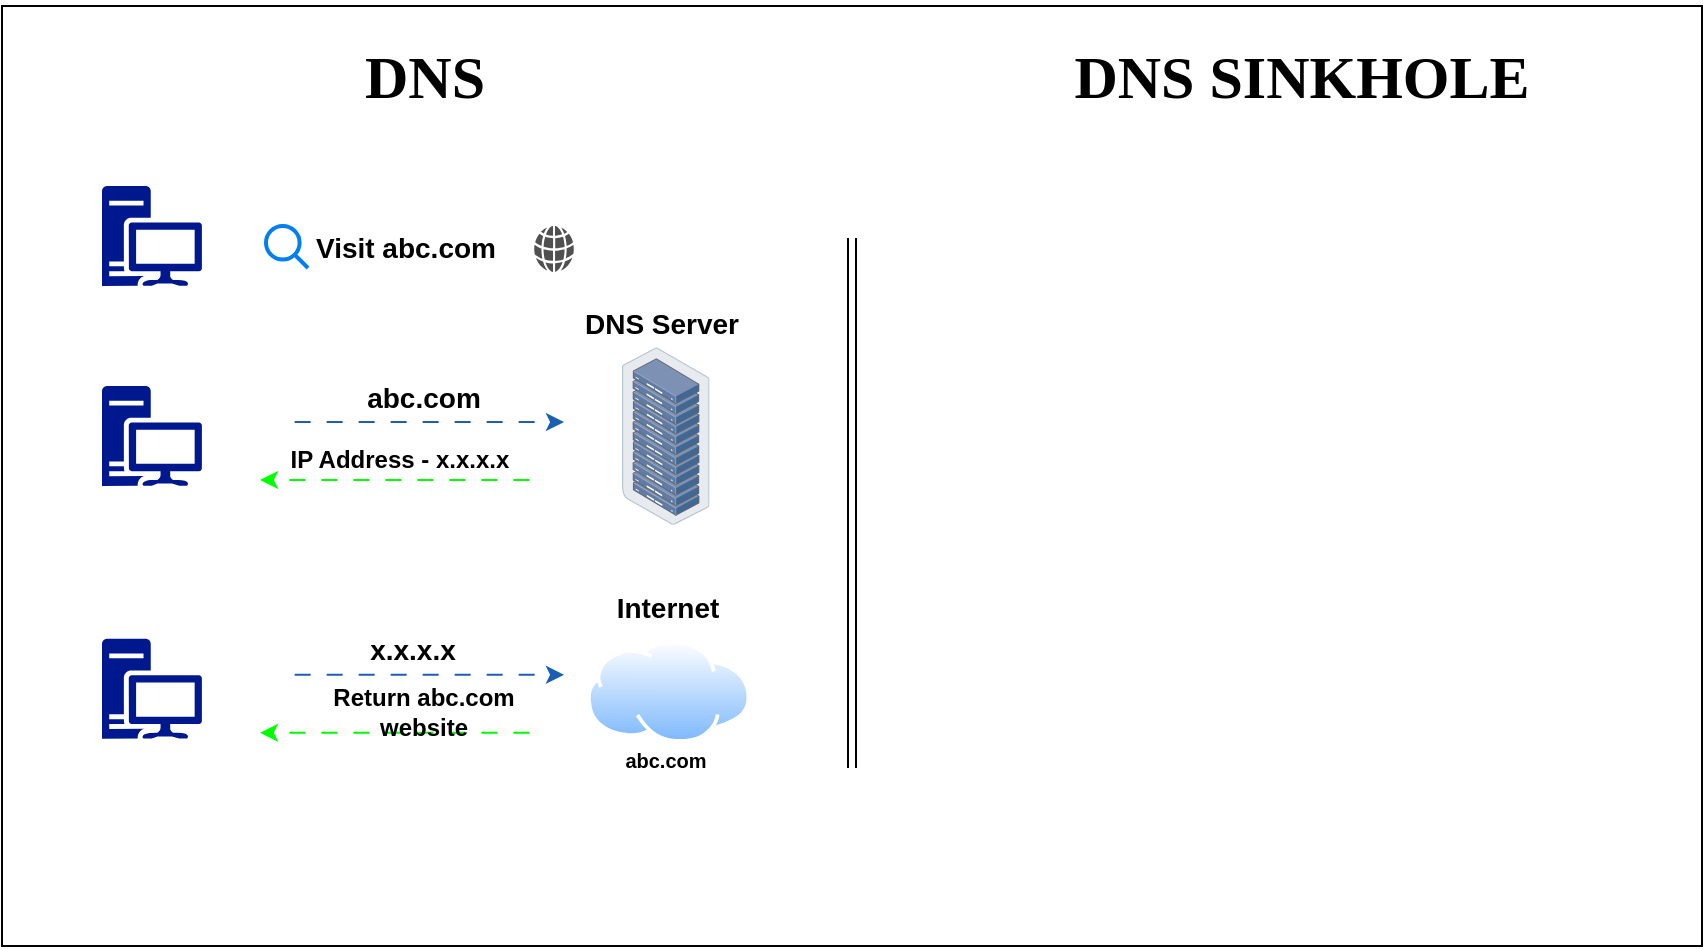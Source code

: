 <mxfile version="24.3.1" type="github">
  <diagram name="Page-1" id="lmPlgZIKMHCFA8fSlBm_">
    <mxGraphModel dx="1035" dy="1666" grid="1" gridSize="10" guides="1" tooltips="1" connect="1" arrows="1" fold="1" page="1" pageScale="1" pageWidth="850" pageHeight="1100" math="0" shadow="0">
      <root>
        <mxCell id="0" />
        <mxCell id="1" parent="0" />
        <mxCell id="bl0-9IWzGgUpa8_CMuyC-1" value="" style="rounded=0;whiteSpace=wrap;html=1;" vertex="1" parent="1">
          <mxGeometry width="850" height="470" as="geometry" />
        </mxCell>
        <mxCell id="bl0-9IWzGgUpa8_CMuyC-3" value="" style="shape=link;html=1;rounded=0;" edge="1" parent="1">
          <mxGeometry width="100" relative="1" as="geometry">
            <mxPoint x="425" y="116" as="sourcePoint" />
            <mxPoint x="425" y="381" as="targetPoint" />
          </mxGeometry>
        </mxCell>
        <mxCell id="bl0-9IWzGgUpa8_CMuyC-4" value="" style="sketch=0;aspect=fixed;pointerEvents=1;shadow=0;dashed=0;html=1;strokeColor=none;labelPosition=center;verticalLabelPosition=bottom;verticalAlign=top;align=center;fillColor=#00188D;shape=mxgraph.mscae.enterprise.workstation_client" vertex="1" parent="1">
          <mxGeometry x="50" y="90" width="50" height="50" as="geometry" />
        </mxCell>
        <mxCell id="bl0-9IWzGgUpa8_CMuyC-6" value="" style="image;aspect=fixed;perimeter=ellipsePerimeter;html=1;align=center;shadow=0;dashed=0;spacingTop=3;image=img/lib/active_directory/internet_cloud.svg;" vertex="1" parent="1">
          <mxGeometry x="292.46" y="316.9" width="81.74" height="51.5" as="geometry" />
        </mxCell>
        <mxCell id="bl0-9IWzGgUpa8_CMuyC-7" value="" style="shape=image;html=1;verticalAlign=top;verticalLabelPosition=bottom;labelBackgroundColor=#ffffff;imageAspect=0;aspect=fixed;image=https://cdn0.iconfinder.com/data/icons/kameleon-free-pack/110/Hacker-128.png" vertex="1" parent="1">
          <mxGeometry x="690" y="286.4" width="128" height="128" as="geometry" />
        </mxCell>
        <mxCell id="bl0-9IWzGgUpa8_CMuyC-10" value="&lt;b&gt;&lt;font style=&quot;font-size: 14px;&quot;&gt;Visit abc.com&lt;br&gt;&lt;/font&gt;&lt;/b&gt;" style="text;html=1;align=center;verticalAlign=middle;whiteSpace=wrap;rounded=0;" vertex="1" parent="1">
          <mxGeometry x="132" y="105.5" width="140" height="30" as="geometry" />
        </mxCell>
        <mxCell id="bl0-9IWzGgUpa8_CMuyC-11" value="" style="sketch=0;pointerEvents=1;shadow=0;dashed=0;html=1;strokeColor=none;fillColor=#505050;labelPosition=center;verticalLabelPosition=bottom;verticalAlign=top;outlineConnect=0;align=center;shape=mxgraph.office.concepts.globe_internet;" vertex="1" parent="1">
          <mxGeometry x="266" y="110" width="20" height="23" as="geometry" />
        </mxCell>
        <mxCell id="bl0-9IWzGgUpa8_CMuyC-12" value="" style="sketch=0;aspect=fixed;pointerEvents=1;shadow=0;dashed=0;html=1;strokeColor=none;labelPosition=center;verticalLabelPosition=bottom;verticalAlign=top;align=center;fillColor=#00188D;shape=mxgraph.mscae.enterprise.workstation_client" vertex="1" parent="1">
          <mxGeometry x="50" y="190" width="50" height="50" as="geometry" />
        </mxCell>
        <mxCell id="bl0-9IWzGgUpa8_CMuyC-13" value="" style="image;points=[];aspect=fixed;html=1;align=center;shadow=0;dashed=0;image=img/lib/allied_telesis/storage/Datacenter_Server_Rack.svg;" vertex="1" parent="1">
          <mxGeometry x="310" y="170.6" width="43.8" height="88.8" as="geometry" />
        </mxCell>
        <mxCell id="bl0-9IWzGgUpa8_CMuyC-15" value="&lt;font style=&quot;font-size: 14px;&quot;&gt;&lt;b&gt;abc.com &lt;br&gt;&lt;/b&gt;&lt;/font&gt;" style="text;html=1;align=center;verticalAlign=middle;whiteSpace=wrap;rounded=0;" vertex="1" parent="1">
          <mxGeometry x="141.1" y="181" width="140" height="30" as="geometry" />
        </mxCell>
        <mxCell id="bl0-9IWzGgUpa8_CMuyC-16" value="" style="endArrow=classic;html=1;rounded=0;flowAnimation=1;strokeColor=#1a5fb4;" edge="1" parent="1">
          <mxGeometry width="50" height="50" relative="1" as="geometry">
            <mxPoint x="141" y="208" as="sourcePoint" />
            <mxPoint x="281" y="208" as="targetPoint" />
          </mxGeometry>
        </mxCell>
        <mxCell id="bl0-9IWzGgUpa8_CMuyC-17" value="&lt;font style=&quot;font-size: 14px;&quot;&gt;&lt;b&gt;DNS Server&lt;br&gt;&lt;/b&gt;&lt;/font&gt;" style="text;html=1;align=center;verticalAlign=middle;whiteSpace=wrap;rounded=0;" vertex="1" parent="1">
          <mxGeometry x="286.1" y="143.6" width="88.1" height="30" as="geometry" />
        </mxCell>
        <mxCell id="bl0-9IWzGgUpa8_CMuyC-21" value="&lt;b&gt;IP Address - x.x.x.x&lt;br&gt;&lt;/b&gt;" style="text;html=1;align=center;verticalAlign=middle;whiteSpace=wrap;rounded=0;" vertex="1" parent="1">
          <mxGeometry x="129.1" y="212" width="140" height="30" as="geometry" />
        </mxCell>
        <mxCell id="bl0-9IWzGgUpa8_CMuyC-22" value="" style="endArrow=classic;html=1;rounded=0;flowAnimation=1;strokeColor=#00ff00;" edge="1" parent="1">
          <mxGeometry width="50" height="50" relative="1" as="geometry">
            <mxPoint x="269" y="237" as="sourcePoint" />
            <mxPoint x="129" y="237" as="targetPoint" />
          </mxGeometry>
        </mxCell>
        <mxCell id="bl0-9IWzGgUpa8_CMuyC-30" value="" style="endArrow=classic;html=1;rounded=0;flowAnimation=1;fillColor=#60a917;strokeColor=#00ff00;" edge="1" parent="1">
          <mxGeometry width="50" height="50" relative="1" as="geometry">
            <mxPoint x="269" y="363.4" as="sourcePoint" />
            <mxPoint x="129" y="363.4" as="targetPoint" />
          </mxGeometry>
        </mxCell>
        <mxCell id="bl0-9IWzGgUpa8_CMuyC-31" value="&lt;b&gt;Return abc.com website&lt;br&gt;&lt;/b&gt;" style="text;html=1;align=center;verticalAlign=middle;whiteSpace=wrap;rounded=0;" vertex="1" parent="1">
          <mxGeometry x="141.1" y="338.4" width="140" height="30" as="geometry" />
        </mxCell>
        <mxCell id="bl0-9IWzGgUpa8_CMuyC-32" value="" style="endArrow=classic;html=1;rounded=0;strokeColor=#1a5fb4;flowAnimation=1;" edge="1" parent="1">
          <mxGeometry width="50" height="50" relative="1" as="geometry">
            <mxPoint x="141" y="334.4" as="sourcePoint" />
            <mxPoint x="281" y="334.4" as="targetPoint" />
          </mxGeometry>
        </mxCell>
        <mxCell id="bl0-9IWzGgUpa8_CMuyC-33" value="&lt;font style=&quot;font-size: 14px;&quot;&gt;&lt;b&gt;x.x.x.x&lt;br&gt;&lt;/b&gt;&lt;/font&gt;" style="text;html=1;align=center;verticalAlign=middle;whiteSpace=wrap;rounded=0;" vertex="1" parent="1">
          <mxGeometry x="141.1" y="307.4" width="128.9" height="30" as="geometry" />
        </mxCell>
        <mxCell id="bl0-9IWzGgUpa8_CMuyC-35" value="" style="sketch=0;aspect=fixed;pointerEvents=1;shadow=0;dashed=0;html=1;strokeColor=none;labelPosition=center;verticalLabelPosition=bottom;verticalAlign=top;align=center;fillColor=#00188D;shape=mxgraph.mscae.enterprise.workstation_client" vertex="1" parent="1">
          <mxGeometry x="50" y="316.4" width="50" height="50" as="geometry" />
        </mxCell>
        <mxCell id="bl0-9IWzGgUpa8_CMuyC-36" value="&lt;font style=&quot;font-size: 14px;&quot;&gt;&lt;b&gt;Internet&lt;br&gt;&lt;/b&gt;&lt;/font&gt;" style="text;html=1;align=center;verticalAlign=middle;whiteSpace=wrap;rounded=0;" vertex="1" parent="1">
          <mxGeometry x="289.28" y="286.4" width="88.1" height="30" as="geometry" />
        </mxCell>
        <mxCell id="bl0-9IWzGgUpa8_CMuyC-39" value="&lt;font style=&quot;font-size: 10px;&quot;&gt;abc.com&lt;font&gt;&lt;span&gt;&lt;br&gt;&lt;/span&gt;&lt;/font&gt;&lt;/font&gt;" style="text;html=1;align=center;verticalAlign=middle;whiteSpace=wrap;rounded=0;fontStyle=1" vertex="1" parent="1">
          <mxGeometry x="287.85" y="362.4" width="88.1" height="30" as="geometry" />
        </mxCell>
        <mxCell id="bl0-9IWzGgUpa8_CMuyC-41" value="" style="html=1;verticalLabelPosition=bottom;align=center;labelBackgroundColor=#ffffff;verticalAlign=top;strokeWidth=2;strokeColor=#0080F0;shadow=0;dashed=0;shape=mxgraph.ios7.icons.looking_glass;" vertex="1" parent="1">
          <mxGeometry x="132" y="110" width="21" height="21" as="geometry" />
        </mxCell>
        <mxCell id="bl0-9IWzGgUpa8_CMuyC-42" value="&lt;h1 style=&quot;font-size: 30px;&quot;&gt;&lt;font style=&quot;font-size: 30px;&quot; face=&quot;Comic Sans MS&quot;&gt;&lt;b style=&quot;font-size: 30px;&quot;&gt;DNS&lt;/b&gt;&lt;/font&gt;&lt;/h1&gt;" style="text;html=1;align=center;verticalAlign=middle;whiteSpace=wrap;rounded=0;fontSize=30;" vertex="1" parent="1">
          <mxGeometry x="129.63" width="162.95" height="70" as="geometry" />
        </mxCell>
        <mxCell id="bl0-9IWzGgUpa8_CMuyC-44" value="&lt;h1 style=&quot;font-size: 30px;&quot;&gt;&lt;font style=&quot;font-size: 30px;&quot; face=&quot;Comic Sans MS&quot;&gt;&lt;b style=&quot;font-size: 30px;&quot;&gt;DNS SINKHOLE&lt;br style=&quot;font-size: 30px;&quot;&gt;&lt;/b&gt;&lt;/font&gt;&lt;/h1&gt;" style="text;html=1;align=center;verticalAlign=middle;whiteSpace=wrap;rounded=0;fontSize=30;" vertex="1" parent="1">
          <mxGeometry x="500" width="300" height="70" as="geometry" />
        </mxCell>
      </root>
    </mxGraphModel>
  </diagram>
</mxfile>
